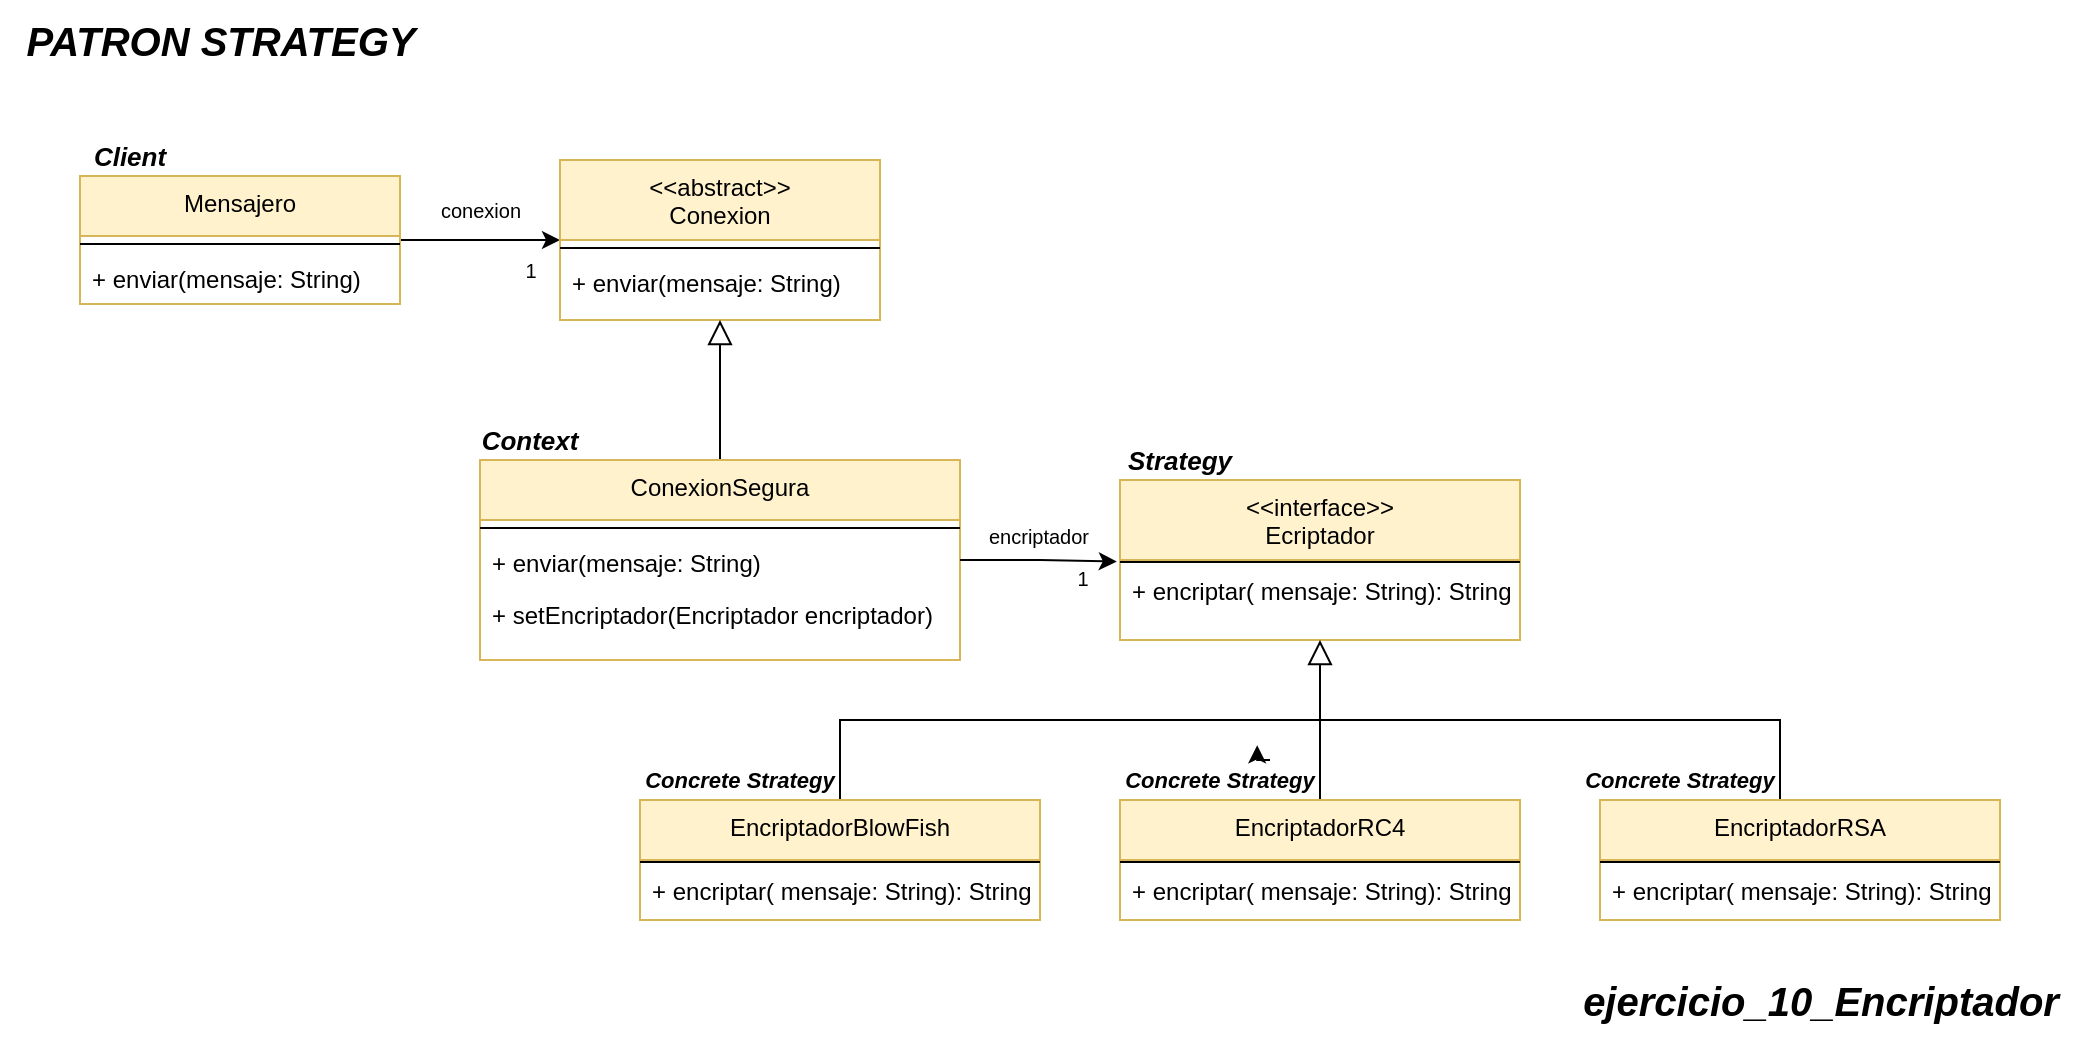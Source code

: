 <mxfile version="24.3.1" type="google">
  <diagram id="C5RBs43oDa-KdzZeNtuy" name="Page-1">
    <mxGraphModel grid="1" page="1" gridSize="10" guides="1" tooltips="1" connect="1" arrows="1" fold="1" pageScale="1" pageWidth="827" pageHeight="1169" math="0" shadow="0">
      <root>
        <mxCell id="WIyWlLk6GJQsqaUBKTNV-0" />
        <mxCell id="WIyWlLk6GJQsqaUBKTNV-1" parent="WIyWlLk6GJQsqaUBKTNV-0" />
        <mxCell id="jgXtDF6FCATu1GwoqFkk-77" style="edgeStyle=orthogonalEdgeStyle;rounded=0;orthogonalLoop=1;jettySize=auto;html=1;entryX=0;entryY=0.5;entryDx=0;entryDy=0;" edge="1" parent="WIyWlLk6GJQsqaUBKTNV-1" source="jgXtDF6FCATu1GwoqFkk-0" target="jgXtDF6FCATu1GwoqFkk-26">
          <mxGeometry relative="1" as="geometry" />
        </mxCell>
        <mxCell id="jgXtDF6FCATu1GwoqFkk-0" value="Mensajero" style="swimlane;fontStyle=0;align=center;verticalAlign=top;childLayout=stackLayout;horizontal=1;startSize=30;horizontalStack=0;resizeParent=1;resizeLast=0;collapsible=1;marginBottom=0;rounded=0;shadow=0;strokeWidth=1;fillColor=#fff2cc;strokeColor=#d6b656;" vertex="1" parent="WIyWlLk6GJQsqaUBKTNV-1">
          <mxGeometry x="-520" y="-1952" width="160" height="64" as="geometry">
            <mxRectangle x="110" y="-20" width="160" height="26" as="alternateBounds" />
          </mxGeometry>
        </mxCell>
        <mxCell id="jgXtDF6FCATu1GwoqFkk-3" value="" style="line;html=1;strokeWidth=1;align=left;verticalAlign=middle;spacingTop=-1;spacingLeft=3;spacingRight=3;rotatable=0;labelPosition=right;points=[];portConstraint=eastwest;" vertex="1" parent="jgXtDF6FCATu1GwoqFkk-0">
          <mxGeometry y="30" width="160" height="8" as="geometry" />
        </mxCell>
        <mxCell id="jgXtDF6FCATu1GwoqFkk-4" value="+ enviar(mensaje: String)" style="text;align=left;verticalAlign=top;spacingLeft=4;spacingRight=4;overflow=hidden;rotatable=0;points=[[0,0.5],[1,0.5]];portConstraint=eastwest;rounded=0;shadow=0;html=0;" vertex="1" parent="jgXtDF6FCATu1GwoqFkk-0">
          <mxGeometry y="38" width="160" height="26" as="geometry" />
        </mxCell>
        <mxCell id="jgXtDF6FCATu1GwoqFkk-11" style="edgeStyle=orthogonalEdgeStyle;rounded=0;orthogonalLoop=1;jettySize=auto;html=1;exitX=1;exitY=0.5;exitDx=0;exitDy=0;" edge="1" parent="jgXtDF6FCATu1GwoqFkk-0">
          <mxGeometry relative="1" as="geometry">
            <mxPoint x="360" y="43" as="sourcePoint" />
            <mxPoint x="360" y="43" as="targetPoint" />
          </mxGeometry>
        </mxCell>
        <mxCell id="jgXtDF6FCATu1GwoqFkk-26" value="&lt;&lt;abstract&gt;&gt;&#xa;Conexion" style="swimlane;fontStyle=0;align=center;verticalAlign=top;childLayout=stackLayout;horizontal=1;startSize=40;horizontalStack=0;resizeParent=1;resizeLast=0;collapsible=1;marginBottom=0;rounded=0;shadow=0;strokeWidth=1;fillColor=#fff2cc;strokeColor=#d6b656;" vertex="1" parent="WIyWlLk6GJQsqaUBKTNV-1">
          <mxGeometry x="-280" y="-1960" width="160" height="80" as="geometry">
            <mxRectangle x="110" y="-20" width="160" height="26" as="alternateBounds" />
          </mxGeometry>
        </mxCell>
        <mxCell id="jgXtDF6FCATu1GwoqFkk-27" value="" style="line;html=1;strokeWidth=1;align=left;verticalAlign=middle;spacingTop=-1;spacingLeft=3;spacingRight=3;rotatable=0;labelPosition=right;points=[];portConstraint=eastwest;" vertex="1" parent="jgXtDF6FCATu1GwoqFkk-26">
          <mxGeometry y="40" width="160" height="8" as="geometry" />
        </mxCell>
        <mxCell id="jgXtDF6FCATu1GwoqFkk-28" value="+ enviar(mensaje: String)" style="text;align=left;verticalAlign=top;spacingLeft=4;spacingRight=4;overflow=hidden;rotatable=0;points=[[0,0.5],[1,0.5]];portConstraint=eastwest;rounded=0;shadow=0;html=0;" vertex="1" parent="jgXtDF6FCATu1GwoqFkk-26">
          <mxGeometry y="48" width="160" height="26" as="geometry" />
        </mxCell>
        <mxCell id="jgXtDF6FCATu1GwoqFkk-63" style="edgeStyle=orthogonalEdgeStyle;rounded=0;orthogonalLoop=1;jettySize=auto;html=1;entryX=0.5;entryY=1;entryDx=0;entryDy=0;startSize=10;endSize=10;endArrow=block;endFill=0;" edge="1" parent="WIyWlLk6GJQsqaUBKTNV-1" source="jgXtDF6FCATu1GwoqFkk-30" target="jgXtDF6FCATu1GwoqFkk-26">
          <mxGeometry relative="1" as="geometry" />
        </mxCell>
        <mxCell id="jgXtDF6FCATu1GwoqFkk-30" value="ConexionSegura" style="swimlane;fontStyle=0;align=center;verticalAlign=top;childLayout=stackLayout;horizontal=1;startSize=30;horizontalStack=0;resizeParent=1;resizeLast=0;collapsible=1;marginBottom=0;rounded=0;shadow=0;strokeWidth=1;fillColor=#fff2cc;strokeColor=#d6b656;" vertex="1" parent="WIyWlLk6GJQsqaUBKTNV-1">
          <mxGeometry x="-320" y="-1810" width="240" height="100" as="geometry">
            <mxRectangle x="110" y="-20" width="160" height="26" as="alternateBounds" />
          </mxGeometry>
        </mxCell>
        <mxCell id="jgXtDF6FCATu1GwoqFkk-31" value="" style="line;html=1;strokeWidth=1;align=left;verticalAlign=middle;spacingTop=-1;spacingLeft=3;spacingRight=3;rotatable=0;labelPosition=right;points=[];portConstraint=eastwest;" vertex="1" parent="jgXtDF6FCATu1GwoqFkk-30">
          <mxGeometry y="30" width="240" height="8" as="geometry" />
        </mxCell>
        <mxCell id="jgXtDF6FCATu1GwoqFkk-32" value="+ enviar(mensaje: String)" style="text;align=left;verticalAlign=top;spacingLeft=4;spacingRight=4;overflow=hidden;rotatable=0;points=[[0,0.5],[1,0.5]];portConstraint=eastwest;rounded=0;shadow=0;html=0;" vertex="1" parent="jgXtDF6FCATu1GwoqFkk-30">
          <mxGeometry y="38" width="240" height="26" as="geometry" />
        </mxCell>
        <mxCell id="jgXtDF6FCATu1GwoqFkk-33" style="edgeStyle=orthogonalEdgeStyle;rounded=0;orthogonalLoop=1;jettySize=auto;html=1;exitX=1;exitY=0.5;exitDx=0;exitDy=0;" edge="1" parent="jgXtDF6FCATu1GwoqFkk-30">
          <mxGeometry relative="1" as="geometry">
            <mxPoint x="360" y="43" as="sourcePoint" />
            <mxPoint x="360" y="43" as="targetPoint" />
          </mxGeometry>
        </mxCell>
        <mxCell id="jgXtDF6FCATu1GwoqFkk-75" value="+ setEncriptador(Encriptador encriptador) " style="text;align=left;verticalAlign=top;spacingLeft=4;spacingRight=4;overflow=hidden;rotatable=0;points=[[0,0.5],[1,0.5]];portConstraint=eastwest;rounded=0;shadow=0;html=0;" vertex="1" parent="jgXtDF6FCATu1GwoqFkk-30">
          <mxGeometry y="64" width="240" height="26" as="geometry" />
        </mxCell>
        <mxCell id="jgXtDF6FCATu1GwoqFkk-34" value="&lt;&lt;interface&gt;&gt;&#xa;Ecriptador" style="swimlane;fontStyle=0;align=center;verticalAlign=top;childLayout=stackLayout;horizontal=1;startSize=40;horizontalStack=0;resizeParent=1;resizeLast=0;collapsible=1;marginBottom=0;rounded=0;shadow=0;strokeWidth=1;fillColor=#fff2cc;strokeColor=#d6b656;" vertex="1" parent="WIyWlLk6GJQsqaUBKTNV-1">
          <mxGeometry y="-1800" width="200" height="80" as="geometry">
            <mxRectangle x="110" y="-20" width="160" height="26" as="alternateBounds" />
          </mxGeometry>
        </mxCell>
        <mxCell id="jgXtDF6FCATu1GwoqFkk-35" value="" style="line;html=1;strokeWidth=1;align=left;verticalAlign=middle;spacingTop=-1;spacingLeft=3;spacingRight=3;rotatable=0;labelPosition=right;points=[];portConstraint=eastwest;" vertex="1" parent="jgXtDF6FCATu1GwoqFkk-34">
          <mxGeometry y="40" width="200" height="2" as="geometry" />
        </mxCell>
        <mxCell id="jgXtDF6FCATu1GwoqFkk-36" value="+ encriptar( mensaje: String): String" style="text;align=left;verticalAlign=top;spacingLeft=4;spacingRight=4;overflow=hidden;rotatable=0;points=[[0,0.5],[1,0.5]];portConstraint=eastwest;rounded=0;shadow=0;html=0;" vertex="1" parent="jgXtDF6FCATu1GwoqFkk-34">
          <mxGeometry y="42" width="200" height="26" as="geometry" />
        </mxCell>
        <mxCell id="jgXtDF6FCATu1GwoqFkk-56" style="edgeStyle=orthogonalEdgeStyle;rounded=0;orthogonalLoop=1;jettySize=auto;html=1;entryX=0.5;entryY=1;entryDx=0;entryDy=0;endArrow=block;endFill=0;endSize=10;startSize=10;" edge="1" parent="WIyWlLk6GJQsqaUBKTNV-1" source="jgXtDF6FCATu1GwoqFkk-43" target="jgXtDF6FCATu1GwoqFkk-34">
          <mxGeometry relative="1" as="geometry">
            <mxPoint x="100" y="-1680" as="targetPoint" />
          </mxGeometry>
        </mxCell>
        <mxCell id="jgXtDF6FCATu1GwoqFkk-43" value="EncriptadorRC4" style="swimlane;fontStyle=0;align=center;verticalAlign=top;childLayout=stackLayout;horizontal=1;startSize=30;horizontalStack=0;resizeParent=1;resizeLast=0;collapsible=1;marginBottom=0;rounded=0;shadow=0;strokeWidth=1;fillColor=#fff2cc;strokeColor=#d6b656;" vertex="1" parent="WIyWlLk6GJQsqaUBKTNV-1">
          <mxGeometry y="-1640" width="200" height="60" as="geometry">
            <mxRectangle x="110" y="-20" width="160" height="26" as="alternateBounds" />
          </mxGeometry>
        </mxCell>
        <mxCell id="jgXtDF6FCATu1GwoqFkk-44" value="" style="line;html=1;strokeWidth=1;align=left;verticalAlign=middle;spacingTop=-1;spacingLeft=3;spacingRight=3;rotatable=0;labelPosition=right;points=[];portConstraint=eastwest;" vertex="1" parent="jgXtDF6FCATu1GwoqFkk-43">
          <mxGeometry y="30" width="200" height="2" as="geometry" />
        </mxCell>
        <mxCell id="jgXtDF6FCATu1GwoqFkk-45" style="edgeStyle=orthogonalEdgeStyle;rounded=0;orthogonalLoop=1;jettySize=auto;html=1;exitX=1;exitY=0.5;exitDx=0;exitDy=0;" edge="1" parent="jgXtDF6FCATu1GwoqFkk-43">
          <mxGeometry relative="1" as="geometry">
            <mxPoint x="360" y="43" as="sourcePoint" />
            <mxPoint x="360" y="43" as="targetPoint" />
          </mxGeometry>
        </mxCell>
        <mxCell id="jgXtDF6FCATu1GwoqFkk-46" value="+ encriptar( mensaje: String): String" style="text;align=left;verticalAlign=top;spacingLeft=4;spacingRight=4;overflow=hidden;rotatable=0;points=[[0,0.5],[1,0.5]];portConstraint=eastwest;rounded=0;shadow=0;html=0;" vertex="1" parent="jgXtDF6FCATu1GwoqFkk-43">
          <mxGeometry y="32" width="200" height="26" as="geometry" />
        </mxCell>
        <mxCell id="jgXtDF6FCATu1GwoqFkk-59" style="edgeStyle=orthogonalEdgeStyle;rounded=0;orthogonalLoop=1;jettySize=auto;html=1;endArrow=none;endFill=0;" edge="1" parent="WIyWlLk6GJQsqaUBKTNV-1" source="jgXtDF6FCATu1GwoqFkk-47">
          <mxGeometry relative="1" as="geometry">
            <mxPoint x="100" y="-1680" as="targetPoint" />
            <Array as="points">
              <mxPoint x="-140" y="-1680" />
            </Array>
          </mxGeometry>
        </mxCell>
        <mxCell id="jgXtDF6FCATu1GwoqFkk-47" value="EncriptadorBlowFish" style="swimlane;fontStyle=0;align=center;verticalAlign=top;childLayout=stackLayout;horizontal=1;startSize=30;horizontalStack=0;resizeParent=1;resizeLast=0;collapsible=1;marginBottom=0;rounded=0;shadow=0;strokeWidth=1;fillColor=#fff2cc;strokeColor=#d6b656;" vertex="1" parent="WIyWlLk6GJQsqaUBKTNV-1">
          <mxGeometry x="-240" y="-1640" width="200" height="60" as="geometry">
            <mxRectangle x="110" y="-20" width="160" height="26" as="alternateBounds" />
          </mxGeometry>
        </mxCell>
        <mxCell id="jgXtDF6FCATu1GwoqFkk-48" value="" style="line;html=1;strokeWidth=1;align=left;verticalAlign=middle;spacingTop=-1;spacingLeft=3;spacingRight=3;rotatable=0;labelPosition=right;points=[];portConstraint=eastwest;" vertex="1" parent="jgXtDF6FCATu1GwoqFkk-47">
          <mxGeometry y="30" width="200" height="2" as="geometry" />
        </mxCell>
        <mxCell id="jgXtDF6FCATu1GwoqFkk-49" style="edgeStyle=orthogonalEdgeStyle;rounded=0;orthogonalLoop=1;jettySize=auto;html=1;exitX=1;exitY=0.5;exitDx=0;exitDy=0;" edge="1" parent="jgXtDF6FCATu1GwoqFkk-47">
          <mxGeometry relative="1" as="geometry">
            <mxPoint x="360" y="43" as="sourcePoint" />
            <mxPoint x="360" y="43" as="targetPoint" />
          </mxGeometry>
        </mxCell>
        <mxCell id="jgXtDF6FCATu1GwoqFkk-50" value="+ encriptar( mensaje: String): String" style="text;align=left;verticalAlign=top;spacingLeft=4;spacingRight=4;overflow=hidden;rotatable=0;points=[[0,0.5],[1,0.5]];portConstraint=eastwest;rounded=0;shadow=0;html=0;" vertex="1" parent="jgXtDF6FCATu1GwoqFkk-47">
          <mxGeometry y="32" width="200" height="26" as="geometry" />
        </mxCell>
        <mxCell id="jgXtDF6FCATu1GwoqFkk-58" style="edgeStyle=orthogonalEdgeStyle;rounded=0;orthogonalLoop=1;jettySize=auto;html=1;endArrow=none;endFill=0;" edge="1" parent="WIyWlLk6GJQsqaUBKTNV-1" source="jgXtDF6FCATu1GwoqFkk-51">
          <mxGeometry relative="1" as="geometry">
            <mxPoint x="100" y="-1680" as="targetPoint" />
            <Array as="points">
              <mxPoint x="330" y="-1680" />
            </Array>
          </mxGeometry>
        </mxCell>
        <mxCell id="jgXtDF6FCATu1GwoqFkk-51" value="EncriptadorRSA" style="swimlane;fontStyle=0;align=center;verticalAlign=top;childLayout=stackLayout;horizontal=1;startSize=30;horizontalStack=0;resizeParent=1;resizeLast=0;collapsible=1;marginBottom=0;rounded=0;shadow=0;strokeWidth=1;fillColor=#fff2cc;strokeColor=#d6b656;" vertex="1" parent="WIyWlLk6GJQsqaUBKTNV-1">
          <mxGeometry x="240" y="-1640" width="200" height="60" as="geometry">
            <mxRectangle x="110" y="-20" width="160" height="26" as="alternateBounds" />
          </mxGeometry>
        </mxCell>
        <mxCell id="jgXtDF6FCATu1GwoqFkk-52" value="" style="line;html=1;strokeWidth=1;align=left;verticalAlign=middle;spacingTop=-1;spacingLeft=3;spacingRight=3;rotatable=0;labelPosition=right;points=[];portConstraint=eastwest;" vertex="1" parent="jgXtDF6FCATu1GwoqFkk-51">
          <mxGeometry y="30" width="200" height="2" as="geometry" />
        </mxCell>
        <mxCell id="jgXtDF6FCATu1GwoqFkk-54" value="+ encriptar( mensaje: String): String" style="text;align=left;verticalAlign=top;spacingLeft=4;spacingRight=4;overflow=hidden;rotatable=0;points=[[0,0.5],[1,0.5]];portConstraint=eastwest;rounded=0;shadow=0;html=0;" vertex="1" parent="jgXtDF6FCATu1GwoqFkk-51">
          <mxGeometry y="32" width="200" height="26" as="geometry" />
        </mxCell>
        <mxCell id="jgXtDF6FCATu1GwoqFkk-64" style="edgeStyle=orthogonalEdgeStyle;rounded=0;orthogonalLoop=1;jettySize=auto;html=1;entryX=-0.008;entryY=-0.047;entryDx=0;entryDy=0;entryPerimeter=0;" edge="1" parent="WIyWlLk6GJQsqaUBKTNV-1" source="jgXtDF6FCATu1GwoqFkk-30" target="jgXtDF6FCATu1GwoqFkk-36">
          <mxGeometry relative="1" as="geometry" />
        </mxCell>
        <mxCell id="jgXtDF6FCATu1GwoqFkk-65" value="&lt;b style=&quot;&quot;&gt;&lt;i style=&quot;&quot;&gt;&lt;font style=&quot;font-size: 11px;&quot;&gt;Concrete Strategy&lt;/font&gt;&lt;/i&gt;&lt;/b&gt;" style="text;html=1;align=center;verticalAlign=middle;whiteSpace=wrap;rounded=0;" vertex="1" parent="WIyWlLk6GJQsqaUBKTNV-1">
          <mxGeometry y="-1660" width="100" height="20" as="geometry" />
        </mxCell>
        <mxCell id="jgXtDF6FCATu1GwoqFkk-66" style="edgeStyle=orthogonalEdgeStyle;rounded=0;orthogonalLoop=1;jettySize=auto;html=1;exitX=0.75;exitY=0;exitDx=0;exitDy=0;entryX=0.686;entryY=-0.368;entryDx=0;entryDy=0;entryPerimeter=0;" edge="1" parent="WIyWlLk6GJQsqaUBKTNV-1" source="jgXtDF6FCATu1GwoqFkk-65" target="jgXtDF6FCATu1GwoqFkk-65">
          <mxGeometry relative="1" as="geometry" />
        </mxCell>
        <mxCell id="jgXtDF6FCATu1GwoqFkk-67" value="&lt;b style=&quot;&quot;&gt;&lt;i style=&quot;&quot;&gt;&lt;font style=&quot;font-size: 11px;&quot;&gt;Concrete Strategy&lt;/font&gt;&lt;/i&gt;&lt;/b&gt;" style="text;html=1;align=center;verticalAlign=middle;whiteSpace=wrap;rounded=0;" vertex="1" parent="WIyWlLk6GJQsqaUBKTNV-1">
          <mxGeometry x="-240" y="-1660" width="100" height="20" as="geometry" />
        </mxCell>
        <mxCell id="jgXtDF6FCATu1GwoqFkk-69" value="&lt;b style=&quot;&quot;&gt;&lt;i style=&quot;&quot;&gt;&lt;font style=&quot;font-size: 11px;&quot;&gt;Concrete Strategy&lt;/font&gt;&lt;/i&gt;&lt;/b&gt;" style="text;html=1;align=center;verticalAlign=middle;whiteSpace=wrap;rounded=0;" vertex="1" parent="WIyWlLk6GJQsqaUBKTNV-1">
          <mxGeometry x="230" y="-1660" width="100" height="20" as="geometry" />
        </mxCell>
        <mxCell id="jgXtDF6FCATu1GwoqFkk-71" value="&lt;font size=&quot;1&quot; style=&quot;&quot;&gt;&lt;b style=&quot;&quot;&gt;&lt;i style=&quot;font-size: 13px;&quot;&gt;Strategy&lt;/i&gt;&lt;/b&gt;&lt;/font&gt;" style="text;html=1;align=center;verticalAlign=middle;whiteSpace=wrap;rounded=0;" vertex="1" parent="WIyWlLk6GJQsqaUBKTNV-1">
          <mxGeometry y="-1820" width="60" height="20" as="geometry" />
        </mxCell>
        <mxCell id="jgXtDF6FCATu1GwoqFkk-72" value="&lt;font size=&quot;1&quot; style=&quot;&quot;&gt;&lt;b style=&quot;&quot;&gt;&lt;i style=&quot;font-size: 13px;&quot;&gt;Context&lt;/i&gt;&lt;/b&gt;&lt;/font&gt;" style="text;html=1;align=center;verticalAlign=middle;whiteSpace=wrap;rounded=0;" vertex="1" parent="WIyWlLk6GJQsqaUBKTNV-1">
          <mxGeometry x="-320" y="-1830" width="50" height="20" as="geometry" />
        </mxCell>
        <mxCell id="jgXtDF6FCATu1GwoqFkk-73" value="&lt;font size=&quot;1&quot; style=&quot;&quot;&gt;&lt;b style=&quot;&quot;&gt;&lt;i style=&quot;font-size: 13px;&quot;&gt;Client&lt;/i&gt;&lt;/b&gt;&lt;/font&gt;" style="text;html=1;align=center;verticalAlign=middle;whiteSpace=wrap;rounded=0;" vertex="1" parent="WIyWlLk6GJQsqaUBKTNV-1">
          <mxGeometry x="-520" y="-1972" width="50" height="20" as="geometry" />
        </mxCell>
        <mxCell id="jgXtDF6FCATu1GwoqFkk-80" value="&lt;span style=&quot;font-size: 10px;&quot;&gt;conexion&lt;/span&gt;" style="edgeLabel;html=1;align=center;verticalAlign=middle;resizable=0;points=[];" connectable="0" vertex="1" parent="WIyWlLk6GJQsqaUBKTNV-1">
          <mxGeometry x="-320" y="-1930" as="geometry">
            <mxPoint y="-5" as="offset" />
          </mxGeometry>
        </mxCell>
        <mxCell id="jgXtDF6FCATu1GwoqFkk-82" value="&lt;span style=&quot;font-size: 10px;&quot;&gt;1&lt;/span&gt;" style="edgeLabel;html=1;align=center;verticalAlign=middle;resizable=0;points=[];" connectable="0" vertex="1" parent="WIyWlLk6GJQsqaUBKTNV-1">
          <mxGeometry x="-295" y="-1900" as="geometry">
            <mxPoint y="-5" as="offset" />
          </mxGeometry>
        </mxCell>
        <mxCell id="jgXtDF6FCATu1GwoqFkk-83" value="&lt;span style=&quot;font-size: 10px;&quot;&gt;encriptador&lt;/span&gt;" style="edgeLabel;html=1;align=center;verticalAlign=middle;resizable=0;points=[];" connectable="0" vertex="1" parent="WIyWlLk6GJQsqaUBKTNV-1">
          <mxGeometry x="-310" y="-1920" as="geometry">
            <mxPoint x="269" y="148" as="offset" />
          </mxGeometry>
        </mxCell>
        <mxCell id="jgXtDF6FCATu1GwoqFkk-84" value="&lt;span style=&quot;font-size: 10px;&quot;&gt;1&lt;/span&gt;" style="edgeLabel;html=1;align=center;verticalAlign=middle;resizable=0;points=[];" connectable="0" vertex="1" parent="WIyWlLk6GJQsqaUBKTNV-1">
          <mxGeometry x="-285" y="-1890" as="geometry">
            <mxPoint x="266" y="139" as="offset" />
          </mxGeometry>
        </mxCell>
        <mxCell id="jgXtDF6FCATu1GwoqFkk-85" value="&lt;b style=&quot;&quot;&gt;&lt;i&gt;&lt;font style=&quot;font-size: 20px;&quot;&gt;PATRON STRATEGY&lt;/font&gt;&lt;/i&gt;&lt;/b&gt;" style="text;html=1;align=center;verticalAlign=middle;resizable=0;points=[];autosize=1;strokeColor=none;fillColor=none;" vertex="1" parent="WIyWlLk6GJQsqaUBKTNV-1">
          <mxGeometry x="-560" y="-2040" width="220" height="40" as="geometry" />
        </mxCell>
        <mxCell id="jgXtDF6FCATu1GwoqFkk-86" value="&lt;b style=&quot;&quot;&gt;&lt;i&gt;&lt;font style=&quot;font-size: 20px;&quot;&gt;ejercicio_10_Encriptador&lt;/font&gt;&lt;/i&gt;&lt;/b&gt;" style="text;html=1;align=center;verticalAlign=middle;resizable=0;points=[];autosize=1;strokeColor=none;fillColor=none;" vertex="1" parent="WIyWlLk6GJQsqaUBKTNV-1">
          <mxGeometry x="220" y="-1560" width="260" height="40" as="geometry" />
        </mxCell>
      </root>
    </mxGraphModel>
  </diagram>
</mxfile>
